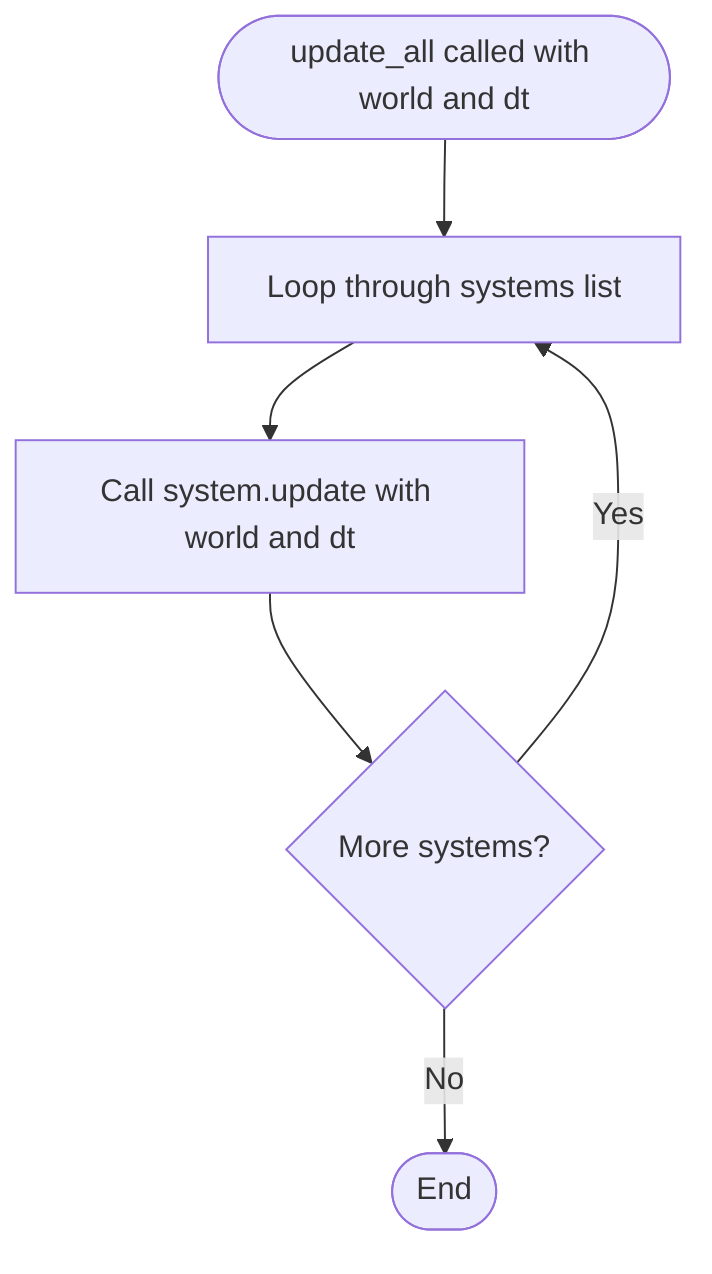 flowchart TD
    Start([update_all called with world and dt]) --> LoopSystems[Loop through systems list]
    
    LoopSystems --> CallUpdate[Call system.update with world and dt]
    CallUpdate --> MoreSystems{More systems?}
    
    MoreSystems -->|Yes| LoopSystems
    MoreSystems -->|No| End([End])